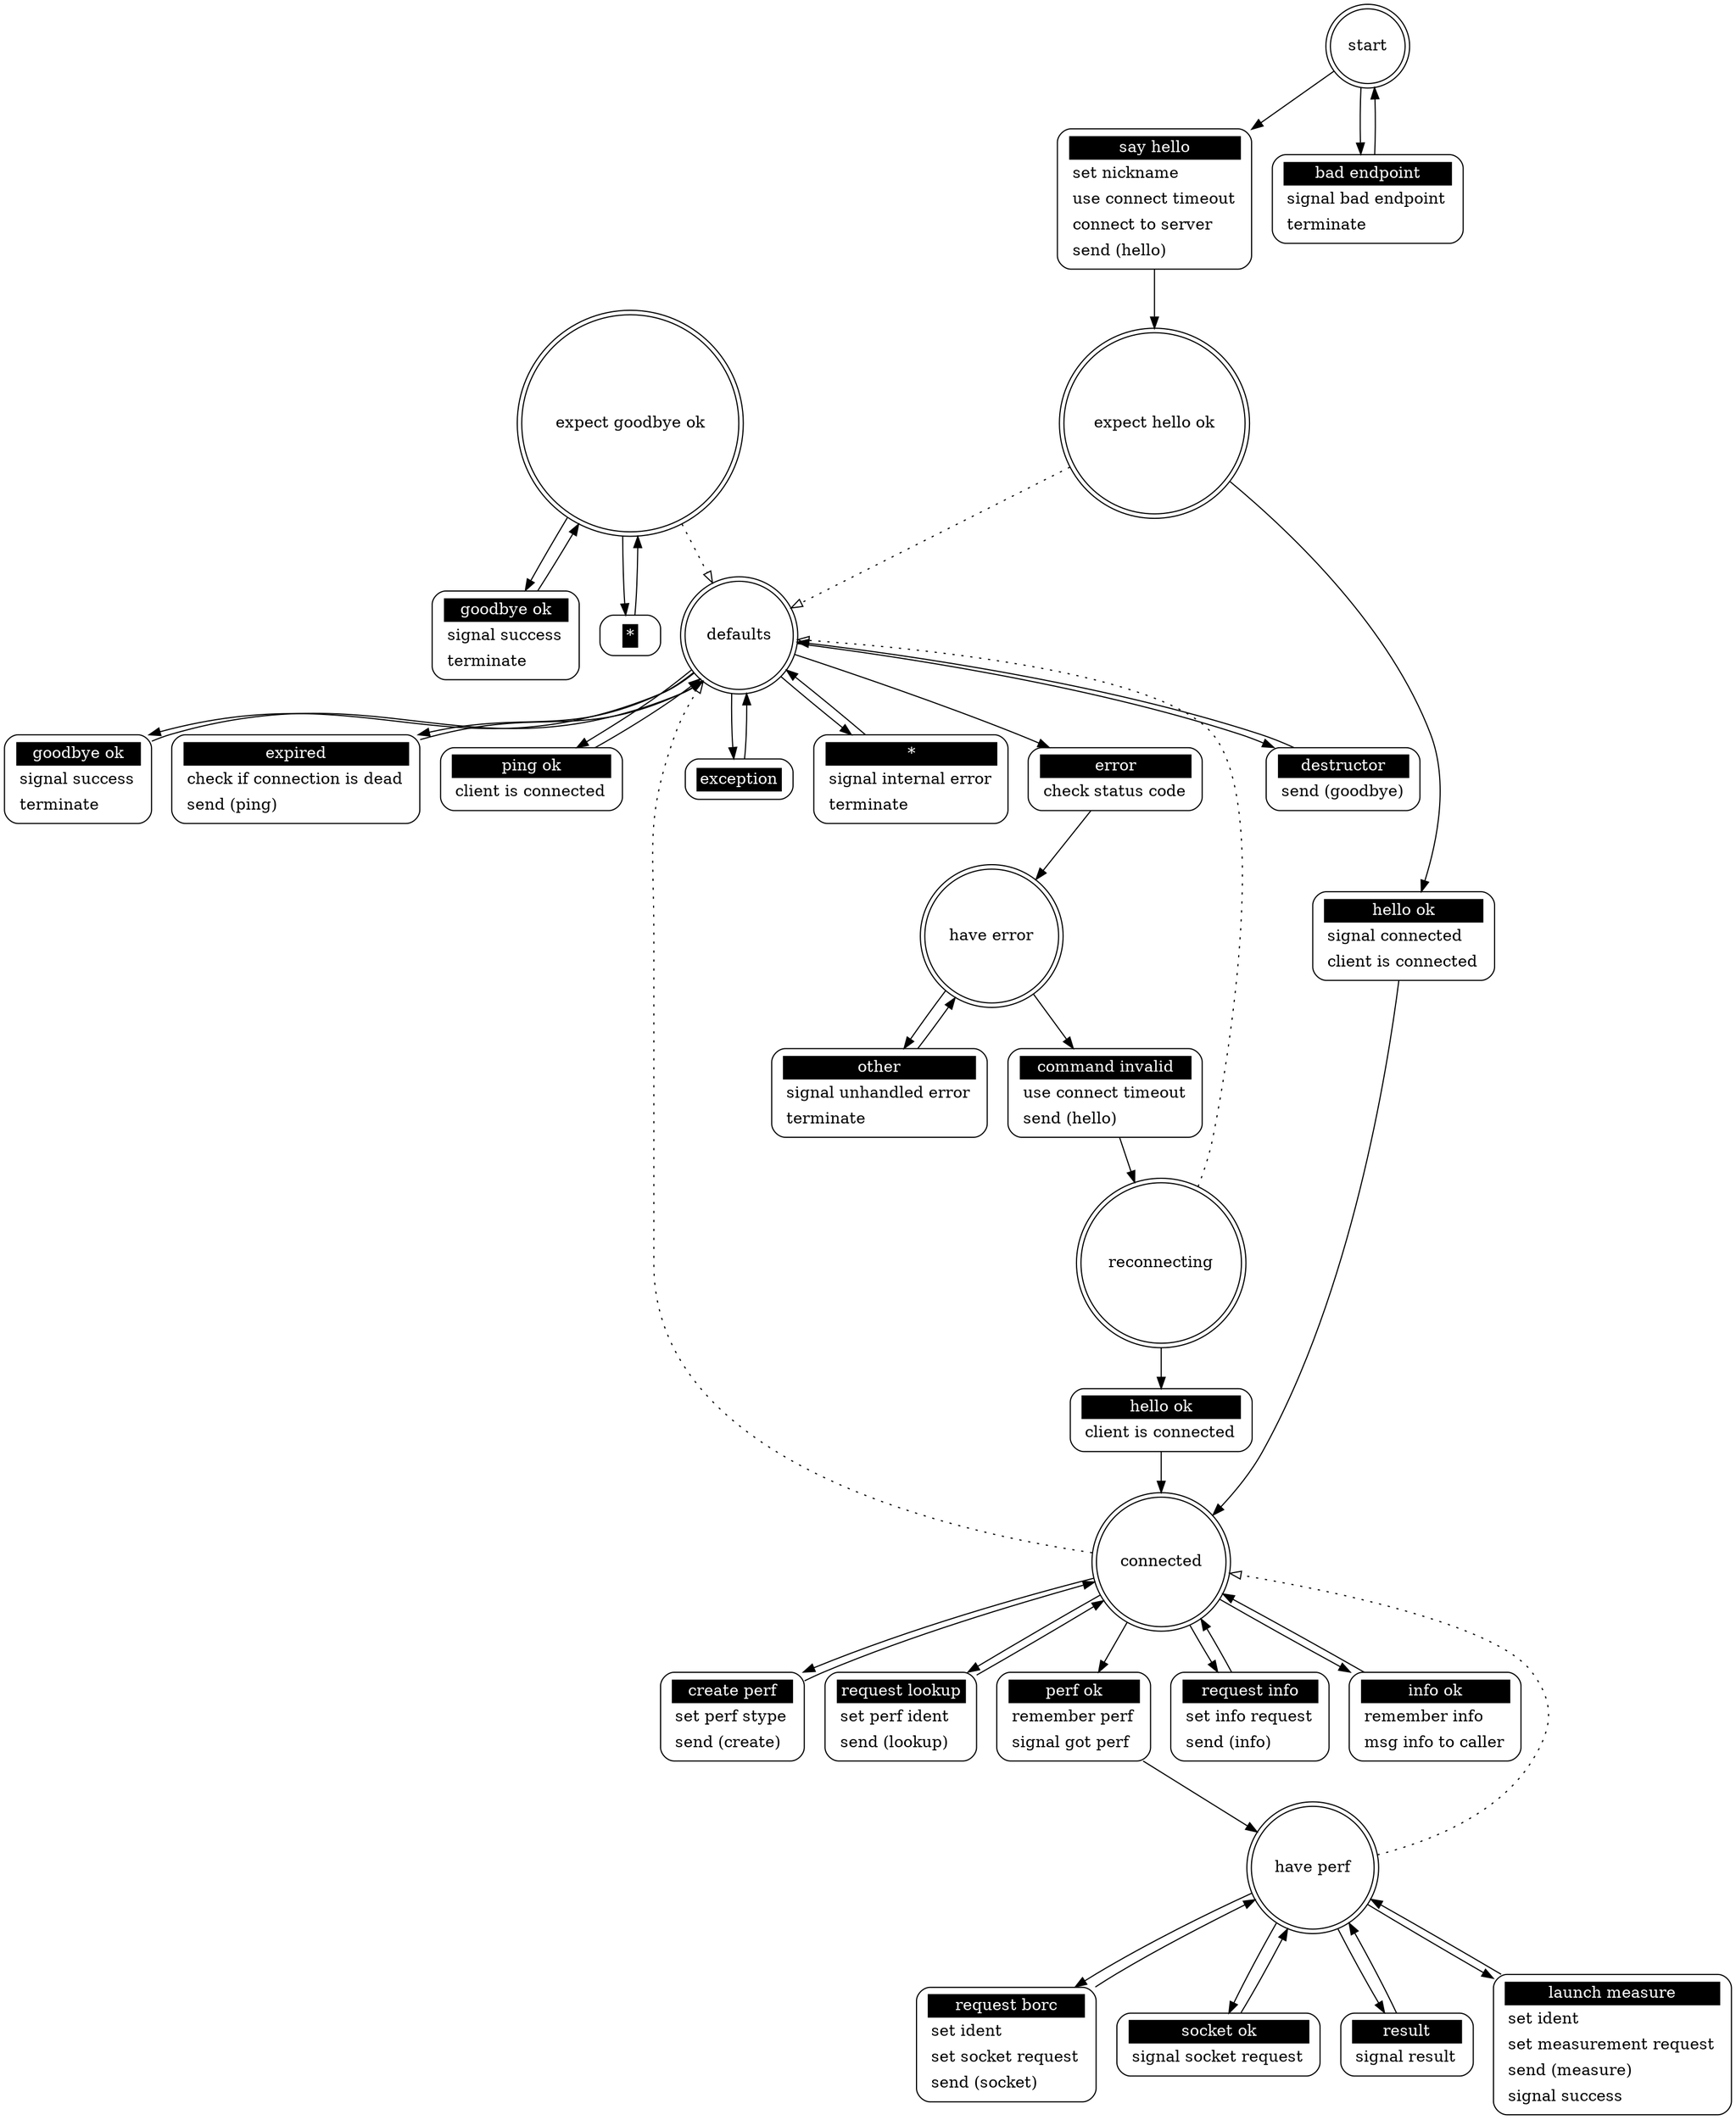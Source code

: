 ## Automatically generated from zperf_client.xml by gsl
digraph "zperf_client" {
 "expect hello ok" -> "defaults" [style=dotted,arrowhead=empty]
 "connected" -> "defaults" [style=dotted,arrowhead=empty]
 "have perf" -> "connected" [style=dotted,arrowhead=empty]
 "reconnecting" -> "defaults" [style=dotted,arrowhead=empty]
 "expect goodbye ok" -> "defaults" [style=dotted,arrowhead=empty]

 "start" [shape = "doublecircle"];
 "start say hello" [shape = "Mrecord" style = solid label = <<table border="0" cellborder="0" cellpadding="3" bgcolor="white"><tr><td bgcolor="black" align="center" colspan="2"><font color="white">say hello</font></td></tr><tr><td align="left" port="r3">set nickname</td></tr><tr><td align="left" port="r3">use connect timeout</td></tr><tr><td align="left" port="r3">connect to server</td></tr><tr><td align="left" port="r3">send (hello)</td></tr></table>>];
 "start" -> "start say hello";
 "start say hello" -> "expect hello ok";
 "start bad endpoint" [shape = "Mrecord" style = solid label = <<table border="0" cellborder="0" cellpadding="3" bgcolor="white"><tr><td bgcolor="black" align="center" colspan="2"><font color="white">bad endpoint</font></td></tr><tr><td align="left" port="r3">signal bad endpoint</td></tr><tr><td align="left" port="r3">terminate</td></tr></table>>];
 "start" -> "start bad endpoint";
 "start bad endpoint" -> "start";

 "expect hello ok" [shape = "doublecircle"];
 "expect hello ok hello ok" [shape = "Mrecord" style = solid label = <<table border="0" cellborder="0" cellpadding="3" bgcolor="white"><tr><td bgcolor="black" align="center" colspan="2"><font color="white">hello ok</font></td></tr><tr><td align="left" port="r3">signal connected</td></tr><tr><td align="left" port="r3">client is connected</td></tr></table>>];
 "expect hello ok" -> "expect hello ok hello ok";
 "expect hello ok hello ok" -> "connected";

 "connected" [shape = "doublecircle"];
 "connected create perf" [shape = "Mrecord" style = solid label = <<table border="0" cellborder="0" cellpadding="3" bgcolor="white"><tr><td bgcolor="black" align="center" colspan="2"><font color="white">create perf</font></td></tr><tr><td align="left" port="r3">set perf stype</td></tr><tr><td align="left" port="r3">send (create)</td></tr></table>>];
 "connected" -> "connected create perf";
 "connected create perf" -> "connected";
 "connected request lookup" [shape = "Mrecord" style = solid label = <<table border="0" cellborder="0" cellpadding="3" bgcolor="white"><tr><td bgcolor="black" align="center" colspan="2"><font color="white">request lookup</font></td></tr><tr><td align="left" port="r3">set perf ident</td></tr><tr><td align="left" port="r3">send (lookup)</td></tr></table>>];
 "connected" -> "connected request lookup";
 "connected request lookup" -> "connected";
 "connected perf ok" [shape = "Mrecord" style = solid label = <<table border="0" cellborder="0" cellpadding="3" bgcolor="white"><tr><td bgcolor="black" align="center" colspan="2"><font color="white">perf ok</font></td></tr><tr><td align="left" port="r3">remember perf</td></tr><tr><td align="left" port="r3">signal got perf</td></tr></table>>];
 "connected" -> "connected perf ok";
 "connected perf ok" -> "have perf";
 "connected request info" [shape = "Mrecord" style = solid label = <<table border="0" cellborder="0" cellpadding="3" bgcolor="white"><tr><td bgcolor="black" align="center" colspan="2"><font color="white">request info</font></td></tr><tr><td align="left" port="r3">set info request</td></tr><tr><td align="left" port="r3">send (info)</td></tr></table>>];
 "connected" -> "connected request info";
 "connected request info" -> "connected";
 "connected info ok" [shape = "Mrecord" style = solid label = <<table border="0" cellborder="0" cellpadding="3" bgcolor="white"><tr><td bgcolor="black" align="center" colspan="2"><font color="white">info ok</font></td></tr><tr><td align="left" port="r3">remember info</td></tr><tr><td align="left" port="r3">msg info to caller</td></tr></table>>];
 "connected" -> "connected info ok";
 "connected info ok" -> "connected";

 "have perf" [shape = "doublecircle"];
 "have perf request borc" [shape = "Mrecord" style = solid label = <<table border="0" cellborder="0" cellpadding="3" bgcolor="white"><tr><td bgcolor="black" align="center" colspan="2"><font color="white">request borc</font></td></tr><tr><td align="left" port="r3">set ident</td></tr><tr><td align="left" port="r3">set socket request</td></tr><tr><td align="left" port="r3">send (socket)</td></tr></table>>];
 "have perf" -> "have perf request borc";
 "have perf request borc" -> "have perf";
 "have perf socket ok" [shape = "Mrecord" style = solid label = <<table border="0" cellborder="0" cellpadding="3" bgcolor="white"><tr><td bgcolor="black" align="center" colspan="2"><font color="white">socket ok</font></td></tr><tr><td align="left" port="r3">signal socket request</td></tr></table>>];
 "have perf" -> "have perf socket ok";
 "have perf socket ok" -> "have perf";
 "have perf result" [shape = "Mrecord" style = solid label = <<table border="0" cellborder="0" cellpadding="3" bgcolor="white"><tr><td bgcolor="black" align="center" colspan="2"><font color="white">result</font></td></tr><tr><td align="left" port="r3">signal result</td></tr></table>>];
 "have perf" -> "have perf result";
 "have perf result" -> "have perf";
 "have perf launch measure" [shape = "Mrecord" style = solid label = <<table border="0" cellborder="0" cellpadding="3" bgcolor="white"><tr><td bgcolor="black" align="center" colspan="2"><font color="white">launch measure</font></td></tr><tr><td align="left" port="r3">set ident</td></tr><tr><td align="left" port="r3">set measurement request</td></tr><tr><td align="left" port="r3">send (measure)</td></tr><tr><td align="left" port="r3">signal success</td></tr></table>>];
 "have perf" -> "have perf launch measure";
 "have perf launch measure" -> "have perf";

 "defaults" [shape = "doublecircle"];
 "defaults destructor" [shape = "Mrecord" style = solid label = <<table border="0" cellborder="0" cellpadding="3" bgcolor="white"><tr><td bgcolor="black" align="center" colspan="2"><font color="white">destructor</font></td></tr><tr><td align="left" port="r3">send (goodbye)</td></tr></table>>];
 "defaults" -> "defaults destructor";
 "defaults destructor" -> "defaults";
 "defaults goodbye ok" [shape = "Mrecord" style = solid label = <<table border="0" cellborder="0" cellpadding="3" bgcolor="white"><tr><td bgcolor="black" align="center" colspan="2"><font color="white">goodbye ok</font></td></tr><tr><td align="left" port="r3">signal success</td></tr><tr><td align="left" port="r3">terminate</td></tr></table>>];
 "defaults" -> "defaults goodbye ok";
 "defaults goodbye ok" -> "defaults";
 "defaults expired" [shape = "Mrecord" style = solid label = <<table border="0" cellborder="0" cellpadding="3" bgcolor="white"><tr><td bgcolor="black" align="center" colspan="2"><font color="white">expired</font></td></tr><tr><td align="left" port="r3">check if connection is dead</td></tr><tr><td align="left" port="r3">send (ping)</td></tr></table>>];
 "defaults" -> "defaults expired";
 "defaults expired" -> "defaults";
 "defaults ping ok" [shape = "Mrecord" style = solid label = <<table border="0" cellborder="0" cellpadding="3" bgcolor="white"><tr><td bgcolor="black" align="center" colspan="2"><font color="white">ping ok</font></td></tr><tr><td align="left" port="r3">client is connected</td></tr></table>>];
 "defaults" -> "defaults ping ok";
 "defaults ping ok" -> "defaults";
 "defaults error" [shape = "Mrecord" style = solid label = <<table border="0" cellborder="0" cellpadding="3" bgcolor="white"><tr><td bgcolor="black" align="center" colspan="2"><font color="white">error</font></td></tr><tr><td align="left" port="r3">check status code</td></tr></table>>];
 "defaults" -> "defaults error";
 "defaults error" -> "have error";
 "defaults exception" [shape = "Mrecord" style = solid label = <<table border="0" cellborder="0" cellpadding="3" bgcolor="white"><tr><td bgcolor="black" align="center" colspan="2"><font color="white">exception</font></td></tr></table>>];
 "defaults" -> "defaults exception";
 "defaults exception" -> "defaults";
 "defaults *" [shape = "Mrecord" style = solid label = <<table border="0" cellborder="0" cellpadding="3" bgcolor="white"><tr><td bgcolor="black" align="center" colspan="2"><font color="white">*</font></td></tr><tr><td align="left" port="r3">signal internal error</td></tr><tr><td align="left" port="r3">terminate</td></tr></table>>];
 "defaults" -> "defaults *";
 "defaults *" -> "defaults";

 "have error" [shape = "doublecircle"];
 "have error command invalid" [shape = "Mrecord" style = solid label = <<table border="0" cellborder="0" cellpadding="3" bgcolor="white"><tr><td bgcolor="black" align="center" colspan="2"><font color="white">command invalid</font></td></tr><tr><td align="left" port="r3">use connect timeout</td></tr><tr><td align="left" port="r3">send (hello)</td></tr></table>>];
 "have error" -> "have error command invalid";
 "have error command invalid" -> "reconnecting";
 "have error other" [shape = "Mrecord" style = solid label = <<table border="0" cellborder="0" cellpadding="3" bgcolor="white"><tr><td bgcolor="black" align="center" colspan="2"><font color="white">other</font></td></tr><tr><td align="left" port="r3">signal unhandled error</td></tr><tr><td align="left" port="r3">terminate</td></tr></table>>];
 "have error" -> "have error other";
 "have error other" -> "have error";

 "reconnecting" [shape = "doublecircle"];
 "reconnecting hello ok" [shape = "Mrecord" style = solid label = <<table border="0" cellborder="0" cellpadding="3" bgcolor="white"><tr><td bgcolor="black" align="center" colspan="2"><font color="white">hello ok</font></td></tr><tr><td align="left" port="r3">client is connected</td></tr></table>>];
 "reconnecting" -> "reconnecting hello ok";
 "reconnecting hello ok" -> "connected";

 "expect goodbye ok" [shape = "doublecircle"];
 "expect goodbye ok goodbye ok" [shape = "Mrecord" style = solid label = <<table border="0" cellborder="0" cellpadding="3" bgcolor="white"><tr><td bgcolor="black" align="center" colspan="2"><font color="white">goodbye ok</font></td></tr><tr><td align="left" port="r3">signal success</td></tr><tr><td align="left" port="r3">terminate</td></tr></table>>];
 "expect goodbye ok" -> "expect goodbye ok goodbye ok";
 "expect goodbye ok goodbye ok" -> "expect goodbye ok";
 "expect goodbye ok *" [shape = "Mrecord" style = solid label = <<table border="0" cellborder="0" cellpadding="3" bgcolor="white"><tr><td bgcolor="black" align="center" colspan="2"><font color="white">*</font></td></tr></table>>];
 "expect goodbye ok" -> "expect goodbye ok *";
 "expect goodbye ok *" -> "expect goodbye ok";
}
